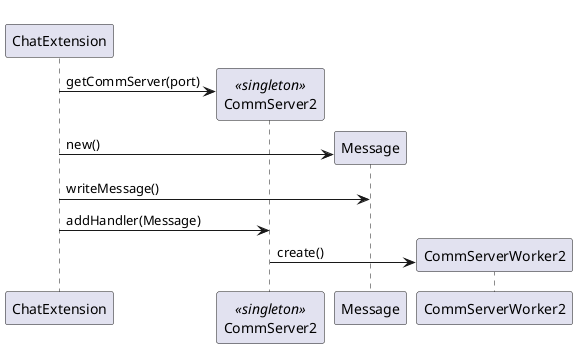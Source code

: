 @startuml ipc05.1_design.png

participant "ChatExtension"
participant "CommServer2" <<singleton>>
participant "Message"
participant "CommServerWorker2"

create CommServer2
ChatExtension -> CommServer2 : getCommServer(port)

create Message
ChatExtension -> Message : new()
ChatExtension -> Message : writeMessage()

ChatExtension -> CommServer2 : addHandler(Message)

create CommServerWorker2
CommServer2 -> CommServerWorker2 : create()

@enduml
